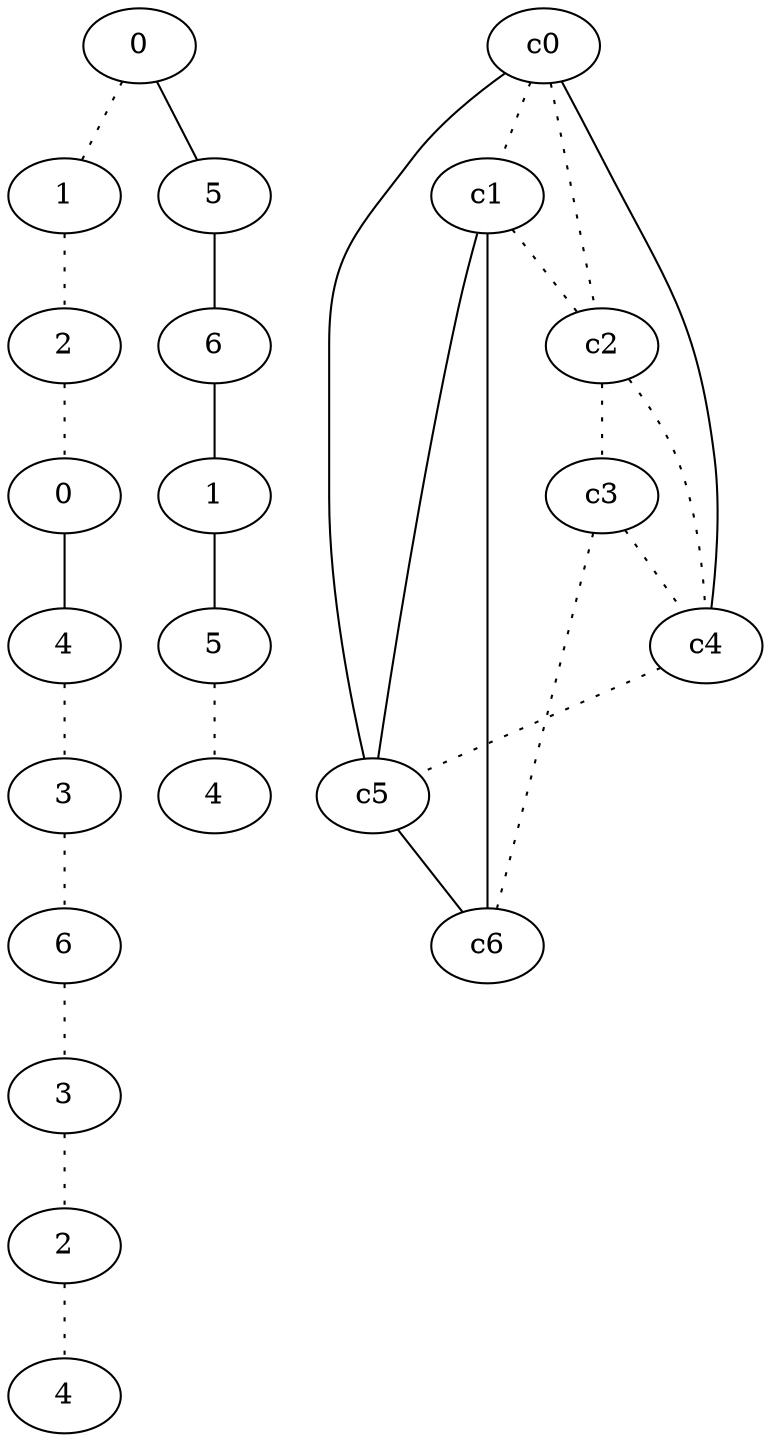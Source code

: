 graph {
a0[label=0];
a1[label=1];
a2[label=2];
a3[label=0];
a4[label=4];
a5[label=3];
a6[label=6];
a7[label=3];
a8[label=2];
a9[label=4];
a10[label=5];
a11[label=6];
a12[label=1];
a13[label=5];
a14[label=4];
a0 -- a1 [style=dotted];
a0 -- a10;
a1 -- a2 [style=dotted];
a2 -- a3 [style=dotted];
a3 -- a4;
a4 -- a5 [style=dotted];
a5 -- a6 [style=dotted];
a6 -- a7 [style=dotted];
a7 -- a8 [style=dotted];
a8 -- a9 [style=dotted];
a10 -- a11;
a11 -- a12;
a12 -- a13;
a13 -- a14 [style=dotted];
c0 -- c1 [style=dotted];
c0 -- c2 [style=dotted];
c0 -- c4;
c0 -- c5;
c1 -- c2 [style=dotted];
c1 -- c5;
c1 -- c6;
c2 -- c3 [style=dotted];
c2 -- c4 [style=dotted];
c3 -- c4 [style=dotted];
c3 -- c6 [style=dotted];
c4 -- c5 [style=dotted];
c5 -- c6;
}
